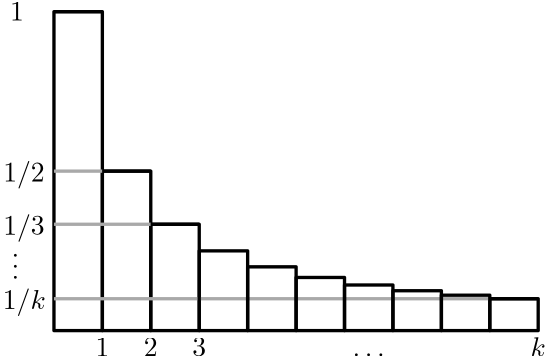 <?xml version="1.0"?>
<!DOCTYPE ipe SYSTEM "ipe.dtd">
<ipe version="70206" creator="Ipe 7.2.7">
<info created="D:20110607143602" modified="D:20170105154747"/>
<ipestyle name="basic">
<symbol name="arrow/arc(spx)">
<path stroke="sym-stroke" fill="sym-stroke" pen="sym-pen">
0 0 m
-1 0.333 l
-1 -0.333 l
h
</path>
</symbol>
<symbol name="arrow/farc(spx)">
<path stroke="sym-stroke" fill="white" pen="sym-pen">
0 0 m
-1 0.333 l
-1 -0.333 l
h
</path>
</symbol>
<symbol name="mark/circle(sx)" transformations="translations">
<path fill="sym-stroke">
0.6 0 0 0.6 0 0 e
0.4 0 0 0.4 0 0 e
</path>
</symbol>
<symbol name="mark/disk(sx)" transformations="translations">
<path fill="sym-stroke">
0.6 0 0 0.6 0 0 e
</path>
</symbol>
<symbol name="mark/fdisk(sfx)" transformations="translations">
<group>
<path fill="sym-stroke" fillrule="eofill">
0.6 0 0 0.6 0 0 e
0.4 0 0 0.4 0 0 e
</path>
<path fill="sym-fill">
0.4 0 0 0.4 0 0 e
</path>
</group>
</symbol>
<symbol name="mark/box(sx)" transformations="translations">
<path fill="sym-stroke" fillrule="eofill">
-0.6 -0.6 m
0.6 -0.6 l
0.6 0.6 l
-0.6 0.6 l
h
-0.4 -0.4 m
0.4 -0.4 l
0.4 0.4 l
-0.4 0.4 l
h
</path>
</symbol>
<symbol name="mark/square(sx)" transformations="translations">
<path fill="sym-stroke">
-0.6 -0.6 m
0.6 -0.6 l
0.6 0.6 l
-0.6 0.6 l
h
</path>
</symbol>
<symbol name="mark/fsquare(sfx)" transformations="translations">
<group>
<path fill="sym-stroke" fillrule="eofill">
-0.6 -0.6 m
0.6 -0.6 l
0.6 0.6 l
-0.6 0.6 l
h
-0.4 -0.4 m
0.4 -0.4 l
0.4 0.4 l
-0.4 0.4 l
h
</path>
<path fill="sym-fill">
-0.4 -0.4 m
0.4 -0.4 l
0.4 0.4 l
-0.4 0.4 l
h
</path>
</group>
</symbol>
<symbol name="mark/cross(sx)" transformations="translations">
<group>
<path fill="sym-stroke">
-0.43 -0.57 m
0.57 0.43 l
0.43 0.57 l
-0.57 -0.43 l
h
</path>
<path fill="sym-stroke">
-0.43 0.57 m
0.57 -0.43 l
0.43 -0.57 l
-0.57 0.43 l
h
</path>
</group>
</symbol>
<symbol name="arrow/fnormal(spx)">
<path stroke="sym-stroke" fill="white" pen="sym-pen">
0 0 m
-1 0.333 l
-1 -0.333 l
h
</path>
</symbol>
<symbol name="arrow/pointed(spx)">
<path stroke="sym-stroke" fill="sym-stroke" pen="sym-pen">
0 0 m
-1 0.333 l
-0.8 0 l
-1 -0.333 l
h
</path>
</symbol>
<symbol name="arrow/fpointed(spx)">
<path stroke="sym-stroke" fill="white" pen="sym-pen">
0 0 m
-1 0.333 l
-0.8 0 l
-1 -0.333 l
h
</path>
</symbol>
<symbol name="arrow/linear(spx)">
<path stroke="sym-stroke" pen="sym-pen">
-1 0.333 m
0 0 l
-1 -0.333 l
</path>
</symbol>
<symbol name="arrow/fdouble(spx)">
<path stroke="sym-stroke" fill="white" pen="sym-pen">
0 0 m
-1 0.333 l
-1 -0.333 l
h
-1 0 m
-2 0.333 l
-2 -0.333 l
h
</path>
</symbol>
<symbol name="arrow/double(spx)">
<path stroke="sym-stroke" fill="sym-stroke" pen="sym-pen">
0 0 m
-1 0.333 l
-1 -0.333 l
h
-1 0 m
-2 0.333 l
-2 -0.333 l
h
</path>
</symbol>
<pen name="heavier" value="0.8"/>
<pen name="fat" value="1.2"/>
<pen name="ultrafat" value="2"/>
<symbolsize name="large" value="5"/>
<symbolsize name="small" value="2"/>
<symbolsize name="tiny" value="1.1"/>
<arrowsize name="large" value="10"/>
<arrowsize name="small" value="5"/>
<arrowsize name="tiny" value="3"/>
<color name="red" value="1 0 0"/>
<color name="green" value="0 1 0"/>
<color name="blue" value="0 0 1"/>
<color name="yellow" value="1 1 0"/>
<color name="orange" value="1 0.647 0"/>
<color name="gold" value="1 0.843 0"/>
<color name="purple" value="0.627 0.125 0.941"/>
<color name="gray" value="0.745"/>
<color name="brown" value="0.647 0.165 0.165"/>
<color name="navy" value="0 0 0.502"/>
<color name="pink" value="1 0.753 0.796"/>
<color name="seagreen" value="0.18 0.545 0.341"/>
<color name="turquoise" value="0.251 0.878 0.816"/>
<color name="violet" value="0.933 0.51 0.933"/>
<color name="darkblue" value="0 0 0.545"/>
<color name="darkcyan" value="0 0.545 0.545"/>
<color name="darkgray" value="0.663"/>
<color name="darkgreen" value="0 0.392 0"/>
<color name="darkmagenta" value="0.545 0 0.545"/>
<color name="darkorange" value="1 0.549 0"/>
<color name="darkred" value="0.545 0 0"/>
<color name="lightblue" value="0.678 0.847 0.902"/>
<color name="lightcyan" value="0.878 1 1"/>
<color name="lightgray" value="0.827"/>
<color name="lightgreen" value="0.565 0.933 0.565"/>
<dashstyle name="dashed" value="[4] 0"/>
<dashstyle name="dotted" value="[1 3] 0"/>
<dashstyle name="dash dotted" value="[4 2 1 2] 0"/>
<dashstyle name="dash dot dotted" value="[4 2 1 2 1 2] 0"/>
<textsize name="large" value="\large"/>
<textsize name="small" value="\small"/>
<textsize name="tiny" value="\tiny"/>
<textsize name="Large" value="\Large"/>
<textsize name="LARGE" value="\LARGE"/>
<textsize name="huge" value="\huge"/>
<textsize name="Huge" value="\Huge"/>
<textsize name="footnote" value="\footnotesize"/>
<textstyle name="center" begin="\begin{center}" end="\end{center}"/>
<textstyle name="itemize" begin="\begin{itemize}" end="\end{itemize}"/>
<textstyle name="item" begin="\begin{itemize}\item{}" end="\end{itemize}"/>
<gridsize name="4 pts" value="4"/>
<gridsize name="8 pts (~3 mm)" value="8"/>
<gridsize name="16 pts (~6 mm)" value="16"/>
<gridsize name="32 pts (~12 mm)" value="32"/>
<gridsize name="10 pts (~3.5 mm)" value="10"/>
<gridsize name="20 pts (~7 mm)" value="20"/>
<gridsize name="14 pts (~5 mm)" value="14"/>
<gridsize name="28 pts (~10 mm)" value="28"/>
<gridsize name="56 pts (~20 mm)" value="56"/>
<anglesize name="90 deg" value="90"/>
<anglesize name="60 deg" value="60"/>
<anglesize name="45 deg" value="45"/>
<anglesize name="30 deg" value="30"/>
<anglesize name="22.5 deg" value="22.5"/>
<tiling name="falling" angle="-60" step="4" width="1"/>
<tiling name="rising" angle="30" step="4" width="1"/>
</ipestyle>
<page>
<layer name="alpha"/>
<layer name="beta"/>
<layer name="gamma"/>
<layer name="delta"/>
<layer name="epsilon"/>
<view layers="alpha delta epsilon" active="alpha"/>
<view layers="alpha beta delta epsilon" active="beta"/>
<view layers="alpha gamma delta" active="delta"/>
<view layers="alpha gamma delta epsilon" active="beta"/>
<path layer="beta" stroke="black" fill="pink" pen="fat">
198.644 211.781 m
198.644 211.781 l
305.9 121.4 m
149 121.4 l
149 236.2 l
150.575 226.625 l
152.175 218.55 l
153.75 211.6 l
155.35 205.575 l
156.925 200.325 l
158.5 195.675 l
160.1 191.55 l
161.675 187.875 l
163.275 184.55 l
164.85 181.525 l
166.425 178.8 l
168.025 176.3 l
169.6 174.025 l
171.2 171.9 l
172.775 169.975 l
174.35 168.175 l
175.95 166.5 l
177.525 164.95 l
179.1 163.5 l
180.7 162.125 l
182.275 160.875 l
183.875 159.675 l
185.45 158.55 l
187.025 157.475 l
188.625 156.475 l
190.2 155.525 l
191.8 154.625 l
193.375 153.775 l
194.95 152.975 l
196.55 152.2 l
198.125 151.475 l
199.725 150.775 l
201.3 150.1 l
202.875 149.45 l
204.475 148.85 l
206.05 148.275 l
207.65 147.7 l
209.225 147.175 l
210.8 146.65 l
212.4 146.15 l
213.975 145.675 l
215.575 145.225 l
217.15 144.775 l
218.725 144.35 l
220.325 143.95 l
221.9 143.55 l
223.5 143.175 l
225.075 142.8 l
226.65 142.45 l
228.25 142.1 l
229.825 141.775 l
231.4 141.45 l
233 141.125 l
234.575 140.825 l
236.175 140.525 l
237.75 140.25 l
239.325 139.975 l
240.925 139.7 l
242.5 139.45 l
244.1 139.175 l
245.675 138.95 l
247.25 138.7 l
248.85 138.475 l
250.425 138.225 l
252.025 138.025 l
253.6 137.8 l
255.175 137.6 l
256.775 137.375 l
258.35 137.175 l
259.95 137 l
261.525 136.8 l
263.1 136.625 l
264.7 136.425 l
266.275 136.25 l
267.875 136.075 l
269.45 135.925 l
271.025 135.75 l
272.625 135.6 l
274.2 135.425 l
275.8 135.275 l
277.375 135.125 l
278.95 134.975 l
280.55 134.825 l
282.125 134.7 l
283.7 134.55 l
285.3 134.425 l
286.875 134.275 l
288.475 134.15 l
290.05 134.025 l
291.625 133.9 l
293.225 133.775 l
294.8 133.65 l
296.4 133.55 l
297.975 133.425 l
299.55 133.325 l
301.15 133.2 l
302.725 133.1 l
304.325 132.975 l
305.9 132.875 l
</path>
<path layer="gamma" matrix="0.5 0 0 0.5 106.15 89.4001" stroke="black" fill="pink" pen="fat">
150.139 244.761 m
150.139 244.761 l
364.65 64 m
50.85 64 l
50.85 293.6 l
54 274.45 l
57.2 258.3 l
60.35 244.4 l
63.55 232.35 l
66.7 221.85 l
69.85 212.55 l
73.05 204.3 l
76.2 196.95 l
79.4 190.3 l
82.55 184.25 l
85.7 178.8 l
88.9 173.8 l
92.05 169.25 l
95.25 165 l
98.4 161.15 l
101.55 157.55 l
104.75 154.2 l
107.9 151.1 l
111.05 148.2 l
114.25 145.45 l
117.4 142.95 l
120.6 140.55 l
123.75 138.3 l
126.9 136.15 l
130.1 134.15 l
133.25 132.25 l
136.45 130.45 l
139.6 128.75 l
142.75 127.15 l
145.95 125.6 l
149.1 124.15 l
152.3 122.75 l
155.45 121.4 l
158.6 120.1 l
161.8 118.9 l
164.95 117.75 l
168.15 116.6 l
171.3 115.55 l
174.45 114.5 l
177.65 113.5 l
180.8 112.55 l
184 111.65 l
187.15 110.75 l
190.3 109.9 l
193.5 109.1 l
196.65 108.3 l
199.85 107.55 l
203 106.8 l
206.15 106.1 l
209.35 105.4 l
212.5 104.75 l
215.65 104.1 l
218.85 103.45 l
222 102.85 l
225.2 102.25 l
228.35 101.7 l
231.5 101.15 l
234.7 100.6 l
237.85 100.1 l
241.05 99.55 l
244.2 99.1 l
247.35 98.6 l
250.55 98.15 l
253.7 97.65 l
256.9 97.25 l
260.05 96.8 l
263.2 96.4 l
266.4 95.95 l
269.55 95.55 l
272.75 95.2 l
275.9 94.8 l
279.05 94.45 l
282.25 94.05 l
285.4 93.7 l
288.6 93.35 l
291.75 93.05 l
294.9 92.7 l
298.1 92.4 l
301.25 92.05 l
304.45 91.75 l
307.6 91.45 l
310.75 91.15 l
313.95 90.85 l
317.1 90.6 l
320.25 90.3 l
323.45 90.05 l
326.6 89.75 l
329.8 89.5 l
332.95 89.25 l
336.1 89 l
339.3 88.75 l
342.45 88.5 l
345.65 88.3 l
348.8 88.05 l
351.95 87.85 l
355.15 87.6 l
358.3 87.4 l
361.5 87.15 l
364.65 86.95 l
</path>
<path layer="alpha" matrix="0.5 0 0 0.5 88.7254 146.8" stroke="black" pen="fat">
85.7 178.8 m
120.55 178.8 l
</path>
<path matrix="0.5 0 0 0.5 106.15 89.4001" stroke="black" pen="fat">
50.85 293.6 m
50.85 64 l
85.7 64 l
85.7 293.6 l
h
</path>
<path matrix="0.5 0 0 0.5 106.15 89.4001" stroke="black" pen="fat">
85.7 178.8 m
85.7 64 l
120.55 64 l
120.55 178.8 l
h
</path>
<path matrix="0.5 0 0 0.5 106.15 89.4001" stroke="black" pen="fat">
120.55 140.533 m
120.55 64 l
155.45 64 l
155.45 140.533 l
h
</path>
<path matrix="0.5 0 0 0.5 106.15 89.4001" stroke="black" pen="fat">
364.65 86.95 m
364.65 64 l
399.5 64 l
399.5 86.95 l
h
</path>
<text layer="delta" matrix="0.5 0 0 0.5 101.153 87.0522" transformations="translations" pos="29.2326 291.876" stroke="black" type="label" valign="baseline" style="math">1</text>
<text matrix="0.5 0 0 0.5 99.494 85.1093" transformations="translations" pos="27.5697 179.909" stroke="black" type="label" valign="baseline" style="math">1/2</text>
<text matrix="0.5 0 0 0.5 97.5539 84.2674" transformations="translations" pos="31.4498 143.325" stroke="black" type="label" valign="baseline" style="math">1/3</text>
<text matrix="0.5 0 0 0.5 97.7013 86.8534" transformations="translations" pos="30.8955 84.5703" stroke="black" type="label" valign="baseline" style="math">1/k</text>
<text matrix="0.5 0 0 0.5 100.598 81.9479" transformations="translations" pos="31.4498 116.165" stroke="black" type="label" valign="baseline" style="math">\vdots</text>
<path layer="alpha" matrix="0.5 0 0 0.5 106.15 89.4001" stroke="darkgray" fill="gold" pen="fat">
364.65 86.95 m
50.85 86.95 l
</path>
<path matrix="0.5 0 0 0.5 106.15 89.4001" stroke="darkgray" fill="gold" pen="fat">
120.55 140.533 m
50.85 140.533 l
</path>
<path matrix="0.5 0 0 0.5 106.15 89.4001" stroke="darkgray" fill="gold" pen="fat">
85.7 178.8 m
50.85 178.8 l
</path>
<path matrix="0.5 0 0 0.5 106.15 89.4001" stroke="black" pen="fat">
190.3 121.4 m
190.3 64 l
155.45 64 l
155.45 121.4 l
h
</path>
<path matrix="0.5 0 0 0.5 106.15 89.4001" stroke="black" pen="fat">
225.2 109.9 m
225.2 64 l
190.3 64 l
190.3 109.9 l
h
</path>
<path matrix="0.5 0 0 0.5 106.15 89.4001" stroke="black" pen="fat">
260.05 102.25 m
260.05 64 l
225.2 64 l
225.2 102.25 l
h
</path>
<path matrix="0.5 0 0 0.5 106.15 89.4001" stroke="black" pen="fat">
329.8 92.7 m
329.8 64 l
294.9 64 l
294.9 92.7 l
h
</path>
<path matrix="0.5 0 0 0.5 106.15 89.4001" stroke="black" pen="fat">
364.65 89.5 m
364.65 64 l
329.8 64 l
329.8 89.5 l
h
</path>
<path matrix="0.5 0 0 0.5 106.15 89.4001" stroke="black" pen="fat">
294.9 96.8 m
294.9 64 l
260.05 64 l
260.05 96.8 l
h
</path>
<text layer="epsilon" matrix="1 0 0 1 -0.477359 -0.666271" transformations="translations" pos="149.477 112.837" stroke="black" type="label" halign="center" valign="baseline" style="math">1</text>
<text matrix="1 0 0 1 -1.26376 -2.2209" transformations="translations" pos="167.689 114.392" stroke="black" type="label" halign="center" valign="baseline" style="math">2</text>
<text matrix="1 0 0 1 -0.914713 1.11045" transformations="translations" pos="184.79 111.06" stroke="black" type="label" halign="center" valign="baseline" style="math">3</text>
<text layer="gamma" matrix="1 0 0 1 1.4195 -1.33254" transformations="translations" pos="130.156 113.503" stroke="black" type="label" halign="center" valign="baseline" style="math">1</text>
<text matrix="1 0 0 1 -0.477359 -0.666271" transformations="translations" pos="149.477 112.837" stroke="black" type="label" halign="center" valign="baseline" style="math">2</text>
<text matrix="1 0 0 1 -1.26376 -2.2209" transformations="translations" pos="167.689 114.392" stroke="black" type="label" halign="center" valign="baseline" style="math">3</text>
<text layer="beta" matrix="1 0 0 1 1.4195 -1.33254" transformations="translations" pos="130.156 113.503" stroke="black" type="label" halign="center" valign="baseline" style="math">0</text>
<text layer="epsilon" matrix="1 0 0 1 0.737557 0" transformations="translations" pos="305.163 112.171" stroke="black" type="label" halign="center" valign="baseline" style="math">k</text>
<text matrix="1 0 0 1 8.3137 -1.11045" transformations="translations" pos="230.762 113.281" stroke="black" type="label" valign="baseline" style="math">\ldots</text>
<text layer="gamma" matrix="1 0 0 1 0.737557 0" transformations="translations" pos="287.73 112.171" stroke="black" type="label" halign="center" valign="baseline" style="math">k</text>
<text matrix="1 0 0 1 8.3137 -1.11045" transformations="translations" pos="213.33 113.281" stroke="black" type="label" valign="baseline" style="math">\ldots</text>
<text layer="beta" transformations="translations" pos="182.637 183.428" stroke="seagreen" type="label" valign="baseline" style="math">f(x)=1/x</text>
<path layer="alpha" matrix="0.5 0 0 0.5 106.15 89.4001" stroke="black" pen="fat">
85.7 178.8 m
120.55 178.8 l
</path>
<path matrix="0.5 0 0 0.5 106.15 89.4001" stroke="black" pen="fat">
120.55 140.533 m
155.45 140.55 l
</path>
<path matrix="0.5 0 0 0.5 245.625 43.4751" stroke="black" pen="fat">
85.7 178.8 m
120.55 178.8 l
</path>
<path layer="beta" stroke="seagreen" pen="ultrafat">
198.645 211.781 m
198.645 211.781 l
149 236.2 m
150.575 226.625 l
152.175 218.55 l
153.75 211.6 l
155.35 205.575 l
156.925 200.325 l
158.5 195.675 l
160.1 191.55 l
161.675 187.875 l
163.275 184.55 l
164.85 181.525 l
166.425 178.8 l
168.025 176.3 l
169.6 174.025 l
171.2 171.9 l
172.775 169.975 l
174.35 168.175 l
175.95 166.5 l
177.525 164.95 l
179.1 163.5 l
180.7 162.125 l
182.275 160.875 l
183.875 159.675 l
185.45 158.55 l
187.025 157.475 l
188.625 156.475 l
190.2 155.525 l
191.8 154.625 l
193.375 153.775 l
194.95 152.975 l
196.55 152.2 l
198.125 151.475 l
199.725 150.775 l
201.3 150.1 l
202.875 149.45 l
204.475 148.85 l
206.05 148.275 l
207.65 147.7 l
209.225 147.175 l
210.8 146.65 l
212.4 146.15 l
213.975 145.675 l
215.575 145.225 l
217.15 144.775 l
218.725 144.35 l
220.325 143.95 l
221.9 143.55 l
223.5 143.175 l
225.075 142.8 l
226.65 142.45 l
228.25 142.1 l
229.825 141.775 l
231.4 141.45 l
233 141.125 l
234.575 140.825 l
236.175 140.525 l
237.75 140.25 l
239.325 139.975 l
240.925 139.7 l
242.5 139.45 l
244.1 139.175 l
245.675 138.95 l
247.25 138.7 l
248.85 138.475 l
250.425 138.225 l
252.025 138.025 l
253.6 137.8 l
255.175 137.6 l
256.775 137.375 l
258.35 137.175 l
259.95 137 l
261.525 136.8 l
263.1 136.625 l
264.7 136.425 l
266.275 136.25 l
267.875 136.075 l
269.45 135.925 l
271.025 135.75 l
272.625 135.6 l
274.2 135.425 l
275.8 135.275 l
277.375 135.125 l
278.95 134.975 l
280.55 134.825 l
282.125 134.7 l
283.7 134.55 l
285.3 134.425 l
286.875 134.275 l
288.475 134.15 l
290.05 134.025 l
291.625 133.9 l
293.225 133.775 l
294.8 133.65 l
296.4 133.55 l
297.975 133.425 l
299.55 133.325 l
301.15 133.2 l
302.725 133.1 l
304.325 132.975 l
305.9 132.875 l
</path>
</page>
</ipe>
